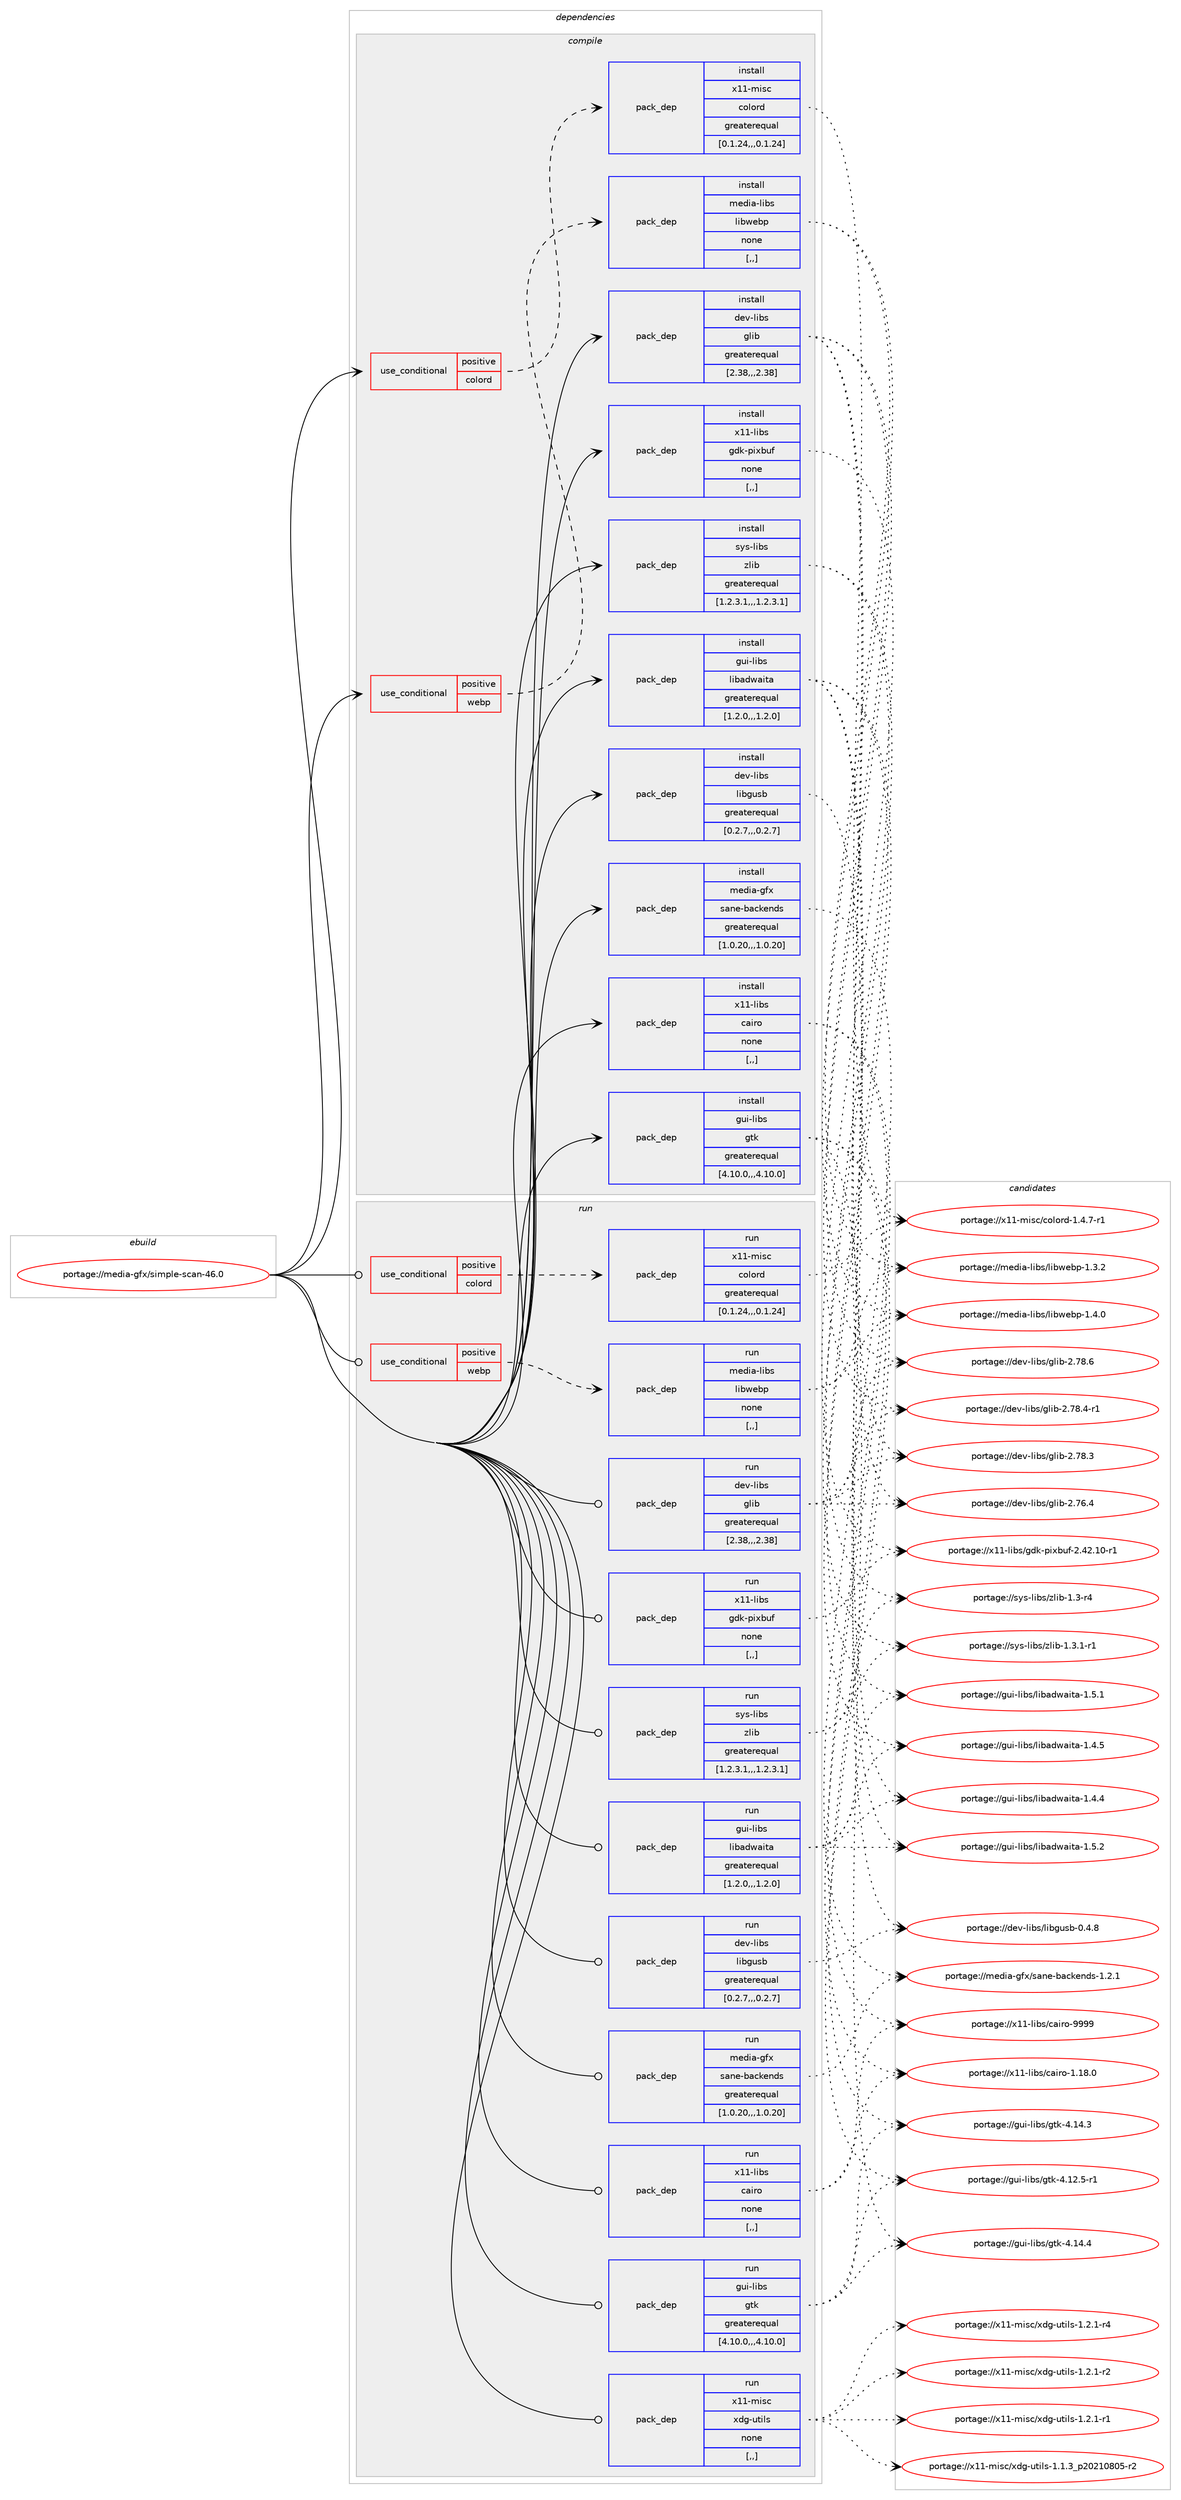 digraph prolog {

# *************
# Graph options
# *************

newrank=true;
concentrate=true;
compound=true;
graph [rankdir=LR,fontname=Helvetica,fontsize=10,ranksep=1.5];#, ranksep=2.5, nodesep=0.2];
edge  [arrowhead=vee];
node  [fontname=Helvetica,fontsize=10];

# **********
# The ebuild
# **********

subgraph cluster_leftcol {
color=gray;
label=<<i>ebuild</i>>;
id [label="portage://media-gfx/simple-scan-46.0", color=red, width=4, href="../media-gfx/simple-scan-46.0.svg"];
}

# ****************
# The dependencies
# ****************

subgraph cluster_midcol {
color=gray;
label=<<i>dependencies</i>>;
subgraph cluster_compile {
fillcolor="#eeeeee";
style=filled;
label=<<i>compile</i>>;
subgraph cond74351 {
dependency295055 [label=<<TABLE BORDER="0" CELLBORDER="1" CELLSPACING="0" CELLPADDING="4"><TR><TD ROWSPAN="3" CELLPADDING="10">use_conditional</TD></TR><TR><TD>positive</TD></TR><TR><TD>colord</TD></TR></TABLE>>, shape=none, color=red];
subgraph pack218340 {
dependency295056 [label=<<TABLE BORDER="0" CELLBORDER="1" CELLSPACING="0" CELLPADDING="4" WIDTH="220"><TR><TD ROWSPAN="6" CELLPADDING="30">pack_dep</TD></TR><TR><TD WIDTH="110">install</TD></TR><TR><TD>x11-misc</TD></TR><TR><TD>colord</TD></TR><TR><TD>greaterequal</TD></TR><TR><TD>[0.1.24,,,0.1.24]</TD></TR></TABLE>>, shape=none, color=blue];
}
dependency295055:e -> dependency295056:w [weight=20,style="dashed",arrowhead="vee"];
}
id:e -> dependency295055:w [weight=20,style="solid",arrowhead="vee"];
subgraph cond74352 {
dependency295057 [label=<<TABLE BORDER="0" CELLBORDER="1" CELLSPACING="0" CELLPADDING="4"><TR><TD ROWSPAN="3" CELLPADDING="10">use_conditional</TD></TR><TR><TD>positive</TD></TR><TR><TD>webp</TD></TR></TABLE>>, shape=none, color=red];
subgraph pack218341 {
dependency295058 [label=<<TABLE BORDER="0" CELLBORDER="1" CELLSPACING="0" CELLPADDING="4" WIDTH="220"><TR><TD ROWSPAN="6" CELLPADDING="30">pack_dep</TD></TR><TR><TD WIDTH="110">install</TD></TR><TR><TD>media-libs</TD></TR><TR><TD>libwebp</TD></TR><TR><TD>none</TD></TR><TR><TD>[,,]</TD></TR></TABLE>>, shape=none, color=blue];
}
dependency295057:e -> dependency295058:w [weight=20,style="dashed",arrowhead="vee"];
}
id:e -> dependency295057:w [weight=20,style="solid",arrowhead="vee"];
subgraph pack218342 {
dependency295059 [label=<<TABLE BORDER="0" CELLBORDER="1" CELLSPACING="0" CELLPADDING="4" WIDTH="220"><TR><TD ROWSPAN="6" CELLPADDING="30">pack_dep</TD></TR><TR><TD WIDTH="110">install</TD></TR><TR><TD>dev-libs</TD></TR><TR><TD>glib</TD></TR><TR><TD>greaterequal</TD></TR><TR><TD>[2.38,,,2.38]</TD></TR></TABLE>>, shape=none, color=blue];
}
id:e -> dependency295059:w [weight=20,style="solid",arrowhead="vee"];
subgraph pack218343 {
dependency295060 [label=<<TABLE BORDER="0" CELLBORDER="1" CELLSPACING="0" CELLPADDING="4" WIDTH="220"><TR><TD ROWSPAN="6" CELLPADDING="30">pack_dep</TD></TR><TR><TD WIDTH="110">install</TD></TR><TR><TD>dev-libs</TD></TR><TR><TD>libgusb</TD></TR><TR><TD>greaterequal</TD></TR><TR><TD>[0.2.7,,,0.2.7]</TD></TR></TABLE>>, shape=none, color=blue];
}
id:e -> dependency295060:w [weight=20,style="solid",arrowhead="vee"];
subgraph pack218344 {
dependency295061 [label=<<TABLE BORDER="0" CELLBORDER="1" CELLSPACING="0" CELLPADDING="4" WIDTH="220"><TR><TD ROWSPAN="6" CELLPADDING="30">pack_dep</TD></TR><TR><TD WIDTH="110">install</TD></TR><TR><TD>gui-libs</TD></TR><TR><TD>gtk</TD></TR><TR><TD>greaterequal</TD></TR><TR><TD>[4.10.0,,,4.10.0]</TD></TR></TABLE>>, shape=none, color=blue];
}
id:e -> dependency295061:w [weight=20,style="solid",arrowhead="vee"];
subgraph pack218345 {
dependency295062 [label=<<TABLE BORDER="0" CELLBORDER="1" CELLSPACING="0" CELLPADDING="4" WIDTH="220"><TR><TD ROWSPAN="6" CELLPADDING="30">pack_dep</TD></TR><TR><TD WIDTH="110">install</TD></TR><TR><TD>gui-libs</TD></TR><TR><TD>libadwaita</TD></TR><TR><TD>greaterequal</TD></TR><TR><TD>[1.2.0,,,1.2.0]</TD></TR></TABLE>>, shape=none, color=blue];
}
id:e -> dependency295062:w [weight=20,style="solid",arrowhead="vee"];
subgraph pack218346 {
dependency295063 [label=<<TABLE BORDER="0" CELLBORDER="1" CELLSPACING="0" CELLPADDING="4" WIDTH="220"><TR><TD ROWSPAN="6" CELLPADDING="30">pack_dep</TD></TR><TR><TD WIDTH="110">install</TD></TR><TR><TD>media-gfx</TD></TR><TR><TD>sane-backends</TD></TR><TR><TD>greaterequal</TD></TR><TR><TD>[1.0.20,,,1.0.20]</TD></TR></TABLE>>, shape=none, color=blue];
}
id:e -> dependency295063:w [weight=20,style="solid",arrowhead="vee"];
subgraph pack218347 {
dependency295064 [label=<<TABLE BORDER="0" CELLBORDER="1" CELLSPACING="0" CELLPADDING="4" WIDTH="220"><TR><TD ROWSPAN="6" CELLPADDING="30">pack_dep</TD></TR><TR><TD WIDTH="110">install</TD></TR><TR><TD>sys-libs</TD></TR><TR><TD>zlib</TD></TR><TR><TD>greaterequal</TD></TR><TR><TD>[1.2.3.1,,,1.2.3.1]</TD></TR></TABLE>>, shape=none, color=blue];
}
id:e -> dependency295064:w [weight=20,style="solid",arrowhead="vee"];
subgraph pack218348 {
dependency295065 [label=<<TABLE BORDER="0" CELLBORDER="1" CELLSPACING="0" CELLPADDING="4" WIDTH="220"><TR><TD ROWSPAN="6" CELLPADDING="30">pack_dep</TD></TR><TR><TD WIDTH="110">install</TD></TR><TR><TD>x11-libs</TD></TR><TR><TD>cairo</TD></TR><TR><TD>none</TD></TR><TR><TD>[,,]</TD></TR></TABLE>>, shape=none, color=blue];
}
id:e -> dependency295065:w [weight=20,style="solid",arrowhead="vee"];
subgraph pack218349 {
dependency295066 [label=<<TABLE BORDER="0" CELLBORDER="1" CELLSPACING="0" CELLPADDING="4" WIDTH="220"><TR><TD ROWSPAN="6" CELLPADDING="30">pack_dep</TD></TR><TR><TD WIDTH="110">install</TD></TR><TR><TD>x11-libs</TD></TR><TR><TD>gdk-pixbuf</TD></TR><TR><TD>none</TD></TR><TR><TD>[,,]</TD></TR></TABLE>>, shape=none, color=blue];
}
id:e -> dependency295066:w [weight=20,style="solid",arrowhead="vee"];
}
subgraph cluster_compileandrun {
fillcolor="#eeeeee";
style=filled;
label=<<i>compile and run</i>>;
}
subgraph cluster_run {
fillcolor="#eeeeee";
style=filled;
label=<<i>run</i>>;
subgraph cond74353 {
dependency295067 [label=<<TABLE BORDER="0" CELLBORDER="1" CELLSPACING="0" CELLPADDING="4"><TR><TD ROWSPAN="3" CELLPADDING="10">use_conditional</TD></TR><TR><TD>positive</TD></TR><TR><TD>colord</TD></TR></TABLE>>, shape=none, color=red];
subgraph pack218350 {
dependency295068 [label=<<TABLE BORDER="0" CELLBORDER="1" CELLSPACING="0" CELLPADDING="4" WIDTH="220"><TR><TD ROWSPAN="6" CELLPADDING="30">pack_dep</TD></TR><TR><TD WIDTH="110">run</TD></TR><TR><TD>x11-misc</TD></TR><TR><TD>colord</TD></TR><TR><TD>greaterequal</TD></TR><TR><TD>[0.1.24,,,0.1.24]</TD></TR></TABLE>>, shape=none, color=blue];
}
dependency295067:e -> dependency295068:w [weight=20,style="dashed",arrowhead="vee"];
}
id:e -> dependency295067:w [weight=20,style="solid",arrowhead="odot"];
subgraph cond74354 {
dependency295069 [label=<<TABLE BORDER="0" CELLBORDER="1" CELLSPACING="0" CELLPADDING="4"><TR><TD ROWSPAN="3" CELLPADDING="10">use_conditional</TD></TR><TR><TD>positive</TD></TR><TR><TD>webp</TD></TR></TABLE>>, shape=none, color=red];
subgraph pack218351 {
dependency295070 [label=<<TABLE BORDER="0" CELLBORDER="1" CELLSPACING="0" CELLPADDING="4" WIDTH="220"><TR><TD ROWSPAN="6" CELLPADDING="30">pack_dep</TD></TR><TR><TD WIDTH="110">run</TD></TR><TR><TD>media-libs</TD></TR><TR><TD>libwebp</TD></TR><TR><TD>none</TD></TR><TR><TD>[,,]</TD></TR></TABLE>>, shape=none, color=blue];
}
dependency295069:e -> dependency295070:w [weight=20,style="dashed",arrowhead="vee"];
}
id:e -> dependency295069:w [weight=20,style="solid",arrowhead="odot"];
subgraph pack218352 {
dependency295071 [label=<<TABLE BORDER="0" CELLBORDER="1" CELLSPACING="0" CELLPADDING="4" WIDTH="220"><TR><TD ROWSPAN="6" CELLPADDING="30">pack_dep</TD></TR><TR><TD WIDTH="110">run</TD></TR><TR><TD>dev-libs</TD></TR><TR><TD>glib</TD></TR><TR><TD>greaterequal</TD></TR><TR><TD>[2.38,,,2.38]</TD></TR></TABLE>>, shape=none, color=blue];
}
id:e -> dependency295071:w [weight=20,style="solid",arrowhead="odot"];
subgraph pack218353 {
dependency295072 [label=<<TABLE BORDER="0" CELLBORDER="1" CELLSPACING="0" CELLPADDING="4" WIDTH="220"><TR><TD ROWSPAN="6" CELLPADDING="30">pack_dep</TD></TR><TR><TD WIDTH="110">run</TD></TR><TR><TD>dev-libs</TD></TR><TR><TD>libgusb</TD></TR><TR><TD>greaterequal</TD></TR><TR><TD>[0.2.7,,,0.2.7]</TD></TR></TABLE>>, shape=none, color=blue];
}
id:e -> dependency295072:w [weight=20,style="solid",arrowhead="odot"];
subgraph pack218354 {
dependency295073 [label=<<TABLE BORDER="0" CELLBORDER="1" CELLSPACING="0" CELLPADDING="4" WIDTH="220"><TR><TD ROWSPAN="6" CELLPADDING="30">pack_dep</TD></TR><TR><TD WIDTH="110">run</TD></TR><TR><TD>gui-libs</TD></TR><TR><TD>gtk</TD></TR><TR><TD>greaterequal</TD></TR><TR><TD>[4.10.0,,,4.10.0]</TD></TR></TABLE>>, shape=none, color=blue];
}
id:e -> dependency295073:w [weight=20,style="solid",arrowhead="odot"];
subgraph pack218355 {
dependency295074 [label=<<TABLE BORDER="0" CELLBORDER="1" CELLSPACING="0" CELLPADDING="4" WIDTH="220"><TR><TD ROWSPAN="6" CELLPADDING="30">pack_dep</TD></TR><TR><TD WIDTH="110">run</TD></TR><TR><TD>gui-libs</TD></TR><TR><TD>libadwaita</TD></TR><TR><TD>greaterequal</TD></TR><TR><TD>[1.2.0,,,1.2.0]</TD></TR></TABLE>>, shape=none, color=blue];
}
id:e -> dependency295074:w [weight=20,style="solid",arrowhead="odot"];
subgraph pack218356 {
dependency295075 [label=<<TABLE BORDER="0" CELLBORDER="1" CELLSPACING="0" CELLPADDING="4" WIDTH="220"><TR><TD ROWSPAN="6" CELLPADDING="30">pack_dep</TD></TR><TR><TD WIDTH="110">run</TD></TR><TR><TD>media-gfx</TD></TR><TR><TD>sane-backends</TD></TR><TR><TD>greaterequal</TD></TR><TR><TD>[1.0.20,,,1.0.20]</TD></TR></TABLE>>, shape=none, color=blue];
}
id:e -> dependency295075:w [weight=20,style="solid",arrowhead="odot"];
subgraph pack218357 {
dependency295076 [label=<<TABLE BORDER="0" CELLBORDER="1" CELLSPACING="0" CELLPADDING="4" WIDTH="220"><TR><TD ROWSPAN="6" CELLPADDING="30">pack_dep</TD></TR><TR><TD WIDTH="110">run</TD></TR><TR><TD>sys-libs</TD></TR><TR><TD>zlib</TD></TR><TR><TD>greaterequal</TD></TR><TR><TD>[1.2.3.1,,,1.2.3.1]</TD></TR></TABLE>>, shape=none, color=blue];
}
id:e -> dependency295076:w [weight=20,style="solid",arrowhead="odot"];
subgraph pack218358 {
dependency295077 [label=<<TABLE BORDER="0" CELLBORDER="1" CELLSPACING="0" CELLPADDING="4" WIDTH="220"><TR><TD ROWSPAN="6" CELLPADDING="30">pack_dep</TD></TR><TR><TD WIDTH="110">run</TD></TR><TR><TD>x11-libs</TD></TR><TR><TD>cairo</TD></TR><TR><TD>none</TD></TR><TR><TD>[,,]</TD></TR></TABLE>>, shape=none, color=blue];
}
id:e -> dependency295077:w [weight=20,style="solid",arrowhead="odot"];
subgraph pack218359 {
dependency295078 [label=<<TABLE BORDER="0" CELLBORDER="1" CELLSPACING="0" CELLPADDING="4" WIDTH="220"><TR><TD ROWSPAN="6" CELLPADDING="30">pack_dep</TD></TR><TR><TD WIDTH="110">run</TD></TR><TR><TD>x11-libs</TD></TR><TR><TD>gdk-pixbuf</TD></TR><TR><TD>none</TD></TR><TR><TD>[,,]</TD></TR></TABLE>>, shape=none, color=blue];
}
id:e -> dependency295078:w [weight=20,style="solid",arrowhead="odot"];
subgraph pack218360 {
dependency295079 [label=<<TABLE BORDER="0" CELLBORDER="1" CELLSPACING="0" CELLPADDING="4" WIDTH="220"><TR><TD ROWSPAN="6" CELLPADDING="30">pack_dep</TD></TR><TR><TD WIDTH="110">run</TD></TR><TR><TD>x11-misc</TD></TR><TR><TD>xdg-utils</TD></TR><TR><TD>none</TD></TR><TR><TD>[,,]</TD></TR></TABLE>>, shape=none, color=blue];
}
id:e -> dependency295079:w [weight=20,style="solid",arrowhead="odot"];
}
}

# **************
# The candidates
# **************

subgraph cluster_choices {
rank=same;
color=gray;
label=<<i>candidates</i>>;

subgraph choice218340 {
color=black;
nodesep=1;
choice1204949451091051159947991111081111141004549465246554511449 [label="portage://x11-misc/colord-1.4.7-r1", color=red, width=4,href="../x11-misc/colord-1.4.7-r1.svg"];
dependency295056:e -> choice1204949451091051159947991111081111141004549465246554511449:w [style=dotted,weight="100"];
}
subgraph choice218341 {
color=black;
nodesep=1;
choice109101100105974510810598115471081059811910198112454946524648 [label="portage://media-libs/libwebp-1.4.0", color=red, width=4,href="../media-libs/libwebp-1.4.0.svg"];
choice109101100105974510810598115471081059811910198112454946514650 [label="portage://media-libs/libwebp-1.3.2", color=red, width=4,href="../media-libs/libwebp-1.3.2.svg"];
dependency295058:e -> choice109101100105974510810598115471081059811910198112454946524648:w [style=dotted,weight="100"];
dependency295058:e -> choice109101100105974510810598115471081059811910198112454946514650:w [style=dotted,weight="100"];
}
subgraph choice218342 {
color=black;
nodesep=1;
choice1001011184510810598115471031081059845504655564654 [label="portage://dev-libs/glib-2.78.6", color=red, width=4,href="../dev-libs/glib-2.78.6.svg"];
choice10010111845108105981154710310810598455046555646524511449 [label="portage://dev-libs/glib-2.78.4-r1", color=red, width=4,href="../dev-libs/glib-2.78.4-r1.svg"];
choice1001011184510810598115471031081059845504655564651 [label="portage://dev-libs/glib-2.78.3", color=red, width=4,href="../dev-libs/glib-2.78.3.svg"];
choice1001011184510810598115471031081059845504655544652 [label="portage://dev-libs/glib-2.76.4", color=red, width=4,href="../dev-libs/glib-2.76.4.svg"];
dependency295059:e -> choice1001011184510810598115471031081059845504655564654:w [style=dotted,weight="100"];
dependency295059:e -> choice10010111845108105981154710310810598455046555646524511449:w [style=dotted,weight="100"];
dependency295059:e -> choice1001011184510810598115471031081059845504655564651:w [style=dotted,weight="100"];
dependency295059:e -> choice1001011184510810598115471031081059845504655544652:w [style=dotted,weight="100"];
}
subgraph choice218343 {
color=black;
nodesep=1;
choice1001011184510810598115471081059810311711598454846524656 [label="portage://dev-libs/libgusb-0.4.8", color=red, width=4,href="../dev-libs/libgusb-0.4.8.svg"];
dependency295060:e -> choice1001011184510810598115471081059810311711598454846524656:w [style=dotted,weight="100"];
}
subgraph choice218344 {
color=black;
nodesep=1;
choice10311710545108105981154710311610745524649524652 [label="portage://gui-libs/gtk-4.14.4", color=red, width=4,href="../gui-libs/gtk-4.14.4.svg"];
choice10311710545108105981154710311610745524649524651 [label="portage://gui-libs/gtk-4.14.3", color=red, width=4,href="../gui-libs/gtk-4.14.3.svg"];
choice103117105451081059811547103116107455246495046534511449 [label="portage://gui-libs/gtk-4.12.5-r1", color=red, width=4,href="../gui-libs/gtk-4.12.5-r1.svg"];
dependency295061:e -> choice10311710545108105981154710311610745524649524652:w [style=dotted,weight="100"];
dependency295061:e -> choice10311710545108105981154710311610745524649524651:w [style=dotted,weight="100"];
dependency295061:e -> choice103117105451081059811547103116107455246495046534511449:w [style=dotted,weight="100"];
}
subgraph choice218345 {
color=black;
nodesep=1;
choice10311710545108105981154710810598971001199710511697454946534650 [label="portage://gui-libs/libadwaita-1.5.2", color=red, width=4,href="../gui-libs/libadwaita-1.5.2.svg"];
choice10311710545108105981154710810598971001199710511697454946534649 [label="portage://gui-libs/libadwaita-1.5.1", color=red, width=4,href="../gui-libs/libadwaita-1.5.1.svg"];
choice10311710545108105981154710810598971001199710511697454946524653 [label="portage://gui-libs/libadwaita-1.4.5", color=red, width=4,href="../gui-libs/libadwaita-1.4.5.svg"];
choice10311710545108105981154710810598971001199710511697454946524652 [label="portage://gui-libs/libadwaita-1.4.4", color=red, width=4,href="../gui-libs/libadwaita-1.4.4.svg"];
dependency295062:e -> choice10311710545108105981154710810598971001199710511697454946534650:w [style=dotted,weight="100"];
dependency295062:e -> choice10311710545108105981154710810598971001199710511697454946534649:w [style=dotted,weight="100"];
dependency295062:e -> choice10311710545108105981154710810598971001199710511697454946524653:w [style=dotted,weight="100"];
dependency295062:e -> choice10311710545108105981154710810598971001199710511697454946524652:w [style=dotted,weight="100"];
}
subgraph choice218346 {
color=black;
nodesep=1;
choice1091011001059745103102120471159711010145989799107101110100115454946504649 [label="portage://media-gfx/sane-backends-1.2.1", color=red, width=4,href="../media-gfx/sane-backends-1.2.1.svg"];
dependency295063:e -> choice1091011001059745103102120471159711010145989799107101110100115454946504649:w [style=dotted,weight="100"];
}
subgraph choice218347 {
color=black;
nodesep=1;
choice115121115451081059811547122108105984549465146494511449 [label="portage://sys-libs/zlib-1.3.1-r1", color=red, width=4,href="../sys-libs/zlib-1.3.1-r1.svg"];
choice11512111545108105981154712210810598454946514511452 [label="portage://sys-libs/zlib-1.3-r4", color=red, width=4,href="../sys-libs/zlib-1.3-r4.svg"];
dependency295064:e -> choice115121115451081059811547122108105984549465146494511449:w [style=dotted,weight="100"];
dependency295064:e -> choice11512111545108105981154712210810598454946514511452:w [style=dotted,weight="100"];
}
subgraph choice218348 {
color=black;
nodesep=1;
choice120494945108105981154799971051141114557575757 [label="portage://x11-libs/cairo-9999", color=red, width=4,href="../x11-libs/cairo-9999.svg"];
choice1204949451081059811547999710511411145494649564648 [label="portage://x11-libs/cairo-1.18.0", color=red, width=4,href="../x11-libs/cairo-1.18.0.svg"];
dependency295065:e -> choice120494945108105981154799971051141114557575757:w [style=dotted,weight="100"];
dependency295065:e -> choice1204949451081059811547999710511411145494649564648:w [style=dotted,weight="100"];
}
subgraph choice218349 {
color=black;
nodesep=1;
choice1204949451081059811547103100107451121051209811710245504652504649484511449 [label="portage://x11-libs/gdk-pixbuf-2.42.10-r1", color=red, width=4,href="../x11-libs/gdk-pixbuf-2.42.10-r1.svg"];
dependency295066:e -> choice1204949451081059811547103100107451121051209811710245504652504649484511449:w [style=dotted,weight="100"];
}
subgraph choice218350 {
color=black;
nodesep=1;
choice1204949451091051159947991111081111141004549465246554511449 [label="portage://x11-misc/colord-1.4.7-r1", color=red, width=4,href="../x11-misc/colord-1.4.7-r1.svg"];
dependency295068:e -> choice1204949451091051159947991111081111141004549465246554511449:w [style=dotted,weight="100"];
}
subgraph choice218351 {
color=black;
nodesep=1;
choice109101100105974510810598115471081059811910198112454946524648 [label="portage://media-libs/libwebp-1.4.0", color=red, width=4,href="../media-libs/libwebp-1.4.0.svg"];
choice109101100105974510810598115471081059811910198112454946514650 [label="portage://media-libs/libwebp-1.3.2", color=red, width=4,href="../media-libs/libwebp-1.3.2.svg"];
dependency295070:e -> choice109101100105974510810598115471081059811910198112454946524648:w [style=dotted,weight="100"];
dependency295070:e -> choice109101100105974510810598115471081059811910198112454946514650:w [style=dotted,weight="100"];
}
subgraph choice218352 {
color=black;
nodesep=1;
choice1001011184510810598115471031081059845504655564654 [label="portage://dev-libs/glib-2.78.6", color=red, width=4,href="../dev-libs/glib-2.78.6.svg"];
choice10010111845108105981154710310810598455046555646524511449 [label="portage://dev-libs/glib-2.78.4-r1", color=red, width=4,href="../dev-libs/glib-2.78.4-r1.svg"];
choice1001011184510810598115471031081059845504655564651 [label="portage://dev-libs/glib-2.78.3", color=red, width=4,href="../dev-libs/glib-2.78.3.svg"];
choice1001011184510810598115471031081059845504655544652 [label="portage://dev-libs/glib-2.76.4", color=red, width=4,href="../dev-libs/glib-2.76.4.svg"];
dependency295071:e -> choice1001011184510810598115471031081059845504655564654:w [style=dotted,weight="100"];
dependency295071:e -> choice10010111845108105981154710310810598455046555646524511449:w [style=dotted,weight="100"];
dependency295071:e -> choice1001011184510810598115471031081059845504655564651:w [style=dotted,weight="100"];
dependency295071:e -> choice1001011184510810598115471031081059845504655544652:w [style=dotted,weight="100"];
}
subgraph choice218353 {
color=black;
nodesep=1;
choice1001011184510810598115471081059810311711598454846524656 [label="portage://dev-libs/libgusb-0.4.8", color=red, width=4,href="../dev-libs/libgusb-0.4.8.svg"];
dependency295072:e -> choice1001011184510810598115471081059810311711598454846524656:w [style=dotted,weight="100"];
}
subgraph choice218354 {
color=black;
nodesep=1;
choice10311710545108105981154710311610745524649524652 [label="portage://gui-libs/gtk-4.14.4", color=red, width=4,href="../gui-libs/gtk-4.14.4.svg"];
choice10311710545108105981154710311610745524649524651 [label="portage://gui-libs/gtk-4.14.3", color=red, width=4,href="../gui-libs/gtk-4.14.3.svg"];
choice103117105451081059811547103116107455246495046534511449 [label="portage://gui-libs/gtk-4.12.5-r1", color=red, width=4,href="../gui-libs/gtk-4.12.5-r1.svg"];
dependency295073:e -> choice10311710545108105981154710311610745524649524652:w [style=dotted,weight="100"];
dependency295073:e -> choice10311710545108105981154710311610745524649524651:w [style=dotted,weight="100"];
dependency295073:e -> choice103117105451081059811547103116107455246495046534511449:w [style=dotted,weight="100"];
}
subgraph choice218355 {
color=black;
nodesep=1;
choice10311710545108105981154710810598971001199710511697454946534650 [label="portage://gui-libs/libadwaita-1.5.2", color=red, width=4,href="../gui-libs/libadwaita-1.5.2.svg"];
choice10311710545108105981154710810598971001199710511697454946534649 [label="portage://gui-libs/libadwaita-1.5.1", color=red, width=4,href="../gui-libs/libadwaita-1.5.1.svg"];
choice10311710545108105981154710810598971001199710511697454946524653 [label="portage://gui-libs/libadwaita-1.4.5", color=red, width=4,href="../gui-libs/libadwaita-1.4.5.svg"];
choice10311710545108105981154710810598971001199710511697454946524652 [label="portage://gui-libs/libadwaita-1.4.4", color=red, width=4,href="../gui-libs/libadwaita-1.4.4.svg"];
dependency295074:e -> choice10311710545108105981154710810598971001199710511697454946534650:w [style=dotted,weight="100"];
dependency295074:e -> choice10311710545108105981154710810598971001199710511697454946534649:w [style=dotted,weight="100"];
dependency295074:e -> choice10311710545108105981154710810598971001199710511697454946524653:w [style=dotted,weight="100"];
dependency295074:e -> choice10311710545108105981154710810598971001199710511697454946524652:w [style=dotted,weight="100"];
}
subgraph choice218356 {
color=black;
nodesep=1;
choice1091011001059745103102120471159711010145989799107101110100115454946504649 [label="portage://media-gfx/sane-backends-1.2.1", color=red, width=4,href="../media-gfx/sane-backends-1.2.1.svg"];
dependency295075:e -> choice1091011001059745103102120471159711010145989799107101110100115454946504649:w [style=dotted,weight="100"];
}
subgraph choice218357 {
color=black;
nodesep=1;
choice115121115451081059811547122108105984549465146494511449 [label="portage://sys-libs/zlib-1.3.1-r1", color=red, width=4,href="../sys-libs/zlib-1.3.1-r1.svg"];
choice11512111545108105981154712210810598454946514511452 [label="portage://sys-libs/zlib-1.3-r4", color=red, width=4,href="../sys-libs/zlib-1.3-r4.svg"];
dependency295076:e -> choice115121115451081059811547122108105984549465146494511449:w [style=dotted,weight="100"];
dependency295076:e -> choice11512111545108105981154712210810598454946514511452:w [style=dotted,weight="100"];
}
subgraph choice218358 {
color=black;
nodesep=1;
choice120494945108105981154799971051141114557575757 [label="portage://x11-libs/cairo-9999", color=red, width=4,href="../x11-libs/cairo-9999.svg"];
choice1204949451081059811547999710511411145494649564648 [label="portage://x11-libs/cairo-1.18.0", color=red, width=4,href="../x11-libs/cairo-1.18.0.svg"];
dependency295077:e -> choice120494945108105981154799971051141114557575757:w [style=dotted,weight="100"];
dependency295077:e -> choice1204949451081059811547999710511411145494649564648:w [style=dotted,weight="100"];
}
subgraph choice218359 {
color=black;
nodesep=1;
choice1204949451081059811547103100107451121051209811710245504652504649484511449 [label="portage://x11-libs/gdk-pixbuf-2.42.10-r1", color=red, width=4,href="../x11-libs/gdk-pixbuf-2.42.10-r1.svg"];
dependency295078:e -> choice1204949451081059811547103100107451121051209811710245504652504649484511449:w [style=dotted,weight="100"];
}
subgraph choice218360 {
color=black;
nodesep=1;
choice1204949451091051159947120100103451171161051081154549465046494511452 [label="portage://x11-misc/xdg-utils-1.2.1-r4", color=red, width=4,href="../x11-misc/xdg-utils-1.2.1-r4.svg"];
choice1204949451091051159947120100103451171161051081154549465046494511450 [label="portage://x11-misc/xdg-utils-1.2.1-r2", color=red, width=4,href="../x11-misc/xdg-utils-1.2.1-r2.svg"];
choice1204949451091051159947120100103451171161051081154549465046494511449 [label="portage://x11-misc/xdg-utils-1.2.1-r1", color=red, width=4,href="../x11-misc/xdg-utils-1.2.1-r1.svg"];
choice1204949451091051159947120100103451171161051081154549464946519511250485049485648534511450 [label="portage://x11-misc/xdg-utils-1.1.3_p20210805-r2", color=red, width=4,href="../x11-misc/xdg-utils-1.1.3_p20210805-r2.svg"];
dependency295079:e -> choice1204949451091051159947120100103451171161051081154549465046494511452:w [style=dotted,weight="100"];
dependency295079:e -> choice1204949451091051159947120100103451171161051081154549465046494511450:w [style=dotted,weight="100"];
dependency295079:e -> choice1204949451091051159947120100103451171161051081154549465046494511449:w [style=dotted,weight="100"];
dependency295079:e -> choice1204949451091051159947120100103451171161051081154549464946519511250485049485648534511450:w [style=dotted,weight="100"];
}
}

}
